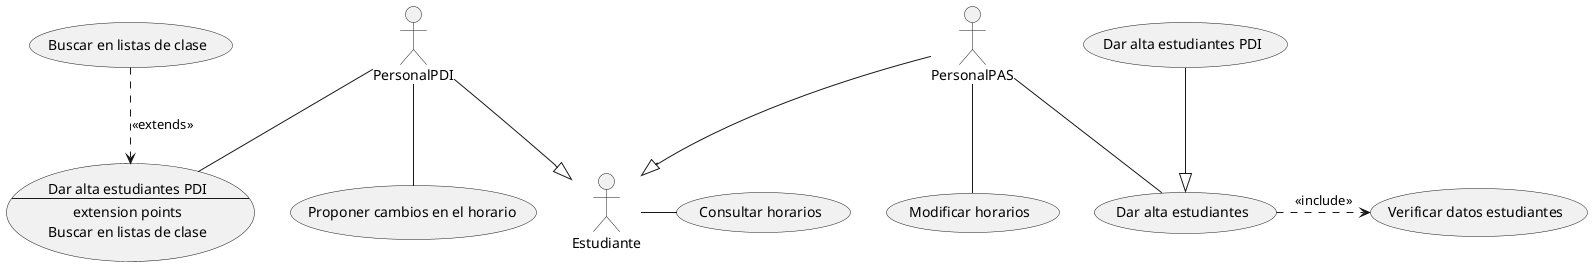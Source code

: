 @startuml Horarios

usecase AltaPDI as "Dar alta estudiantes PDI
--
extension points
Buscar en listas de clase
"
Estudiante-(Consultar horarios)
PersonalPDI--(Proponer cambios en el horario)
PersonalPDI--(AltaPDI)
PersonalPAS--(Modificar horarios)
PersonalPAS--(Dar alta estudiantes)

(Dar alta estudiantes PDI)--|>(Dar alta estudiantes)

(Dar alta estudiantes).>(Verificar datos estudiantes): <<include>>
(Buscar en listas de clase)..>(AltaPDI): <<extends>>


PersonalPDI--|>Estudiante
PersonalPAS--|>Estudiante
@enduml